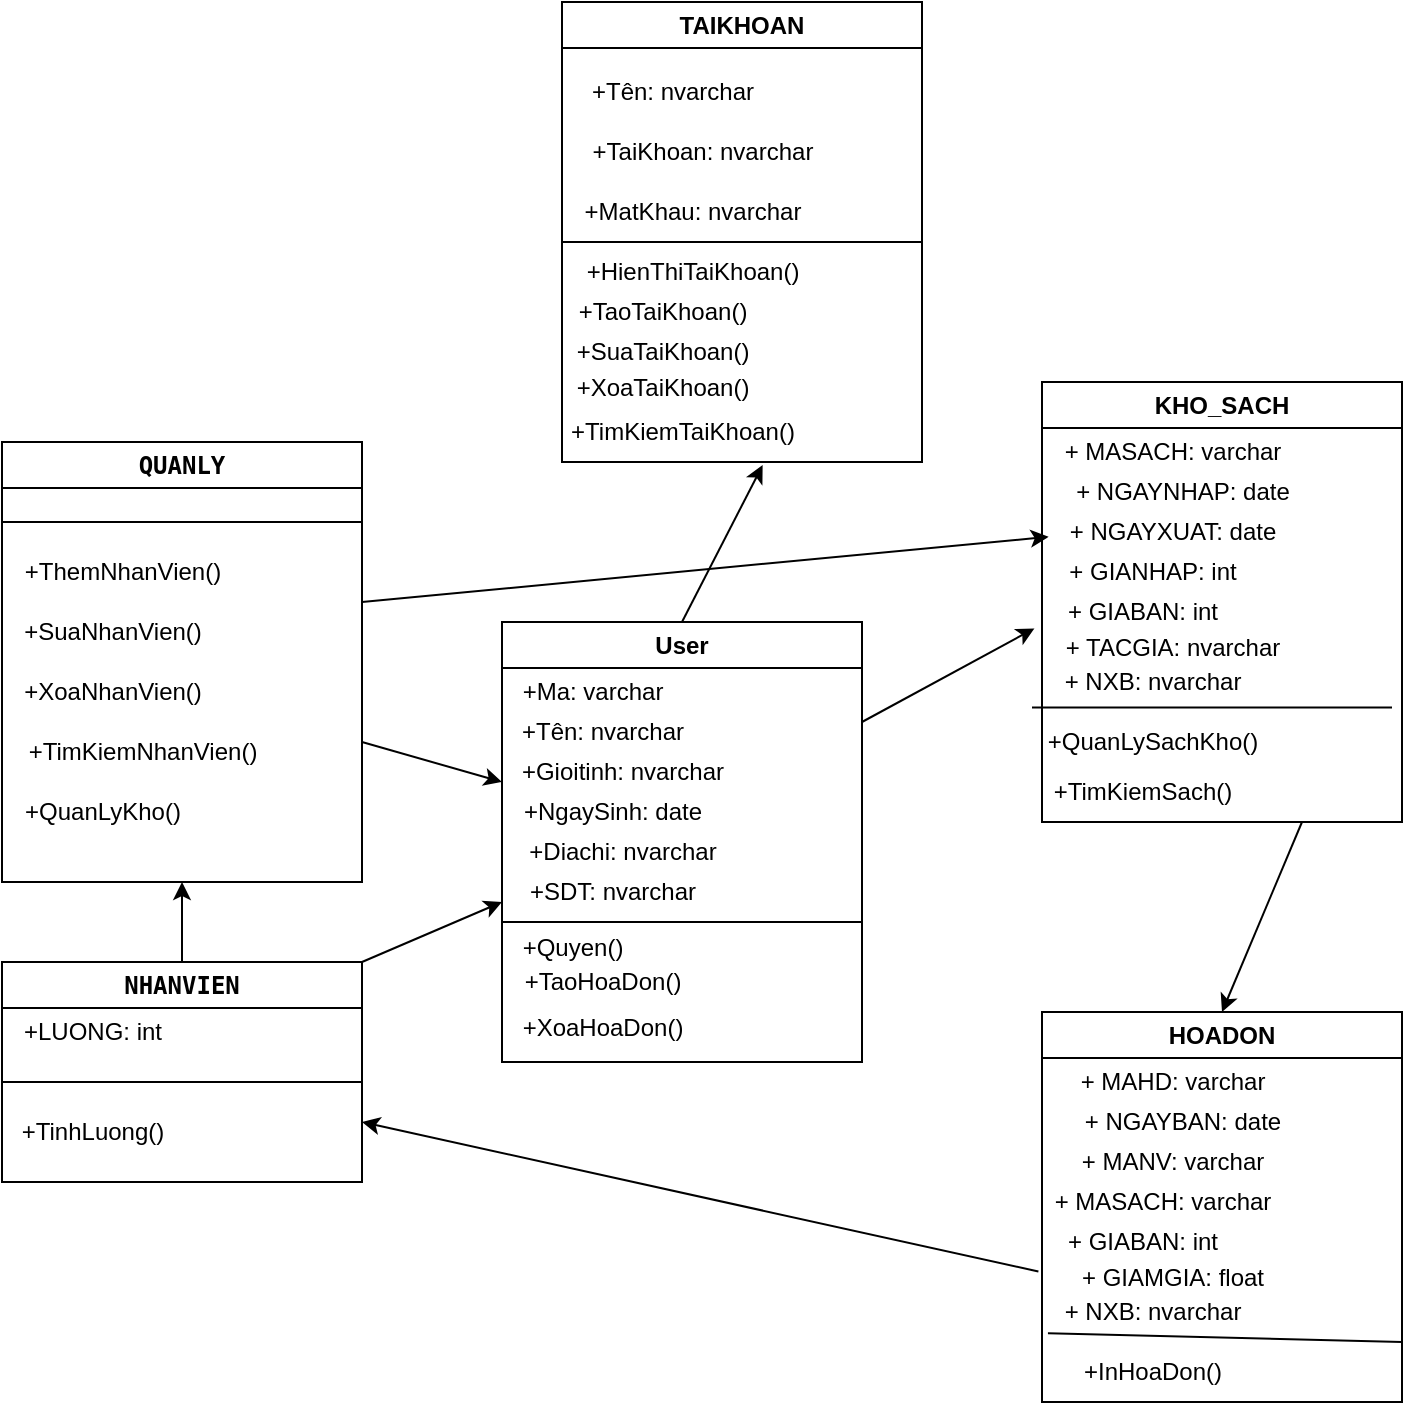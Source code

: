 <mxfile version="26.0.16">
  <diagram name="Trang-1" id="OP2KMPkJWabSAwKwx5Qt">
    <mxGraphModel dx="1515" dy="768" grid="1" gridSize="10" guides="1" tooltips="1" connect="1" arrows="1" fold="1" page="1" pageScale="1" pageWidth="827" pageHeight="1169" math="0" shadow="0">
      <root>
        <mxCell id="0" />
        <mxCell id="1" parent="0" />
        <mxCell id="b0VD2NNhaknwqCZAOGgq-1" value="User" style="swimlane;whiteSpace=wrap;html=1;" vertex="1" parent="1">
          <mxGeometry x="360" y="390" width="180" height="220" as="geometry" />
        </mxCell>
        <mxCell id="b0VD2NNhaknwqCZAOGgq-2" value="+Ma: varchar" style="text;html=1;align=center;verticalAlign=middle;resizable=0;points=[];autosize=1;strokeColor=none;fillColor=none;" vertex="1" parent="b0VD2NNhaknwqCZAOGgq-1">
          <mxGeometry y="20" width="90" height="30" as="geometry" />
        </mxCell>
        <mxCell id="b0VD2NNhaknwqCZAOGgq-3" value="+Tên: nvarchar" style="text;html=1;align=center;verticalAlign=middle;resizable=0;points=[];autosize=1;strokeColor=none;fillColor=none;" vertex="1" parent="b0VD2NNhaknwqCZAOGgq-1">
          <mxGeometry y="40" width="100" height="30" as="geometry" />
        </mxCell>
        <mxCell id="b0VD2NNhaknwqCZAOGgq-7" value="+Gioitinh: nvarchar" style="text;html=1;align=center;verticalAlign=middle;resizable=0;points=[];autosize=1;strokeColor=none;fillColor=none;" vertex="1" parent="b0VD2NNhaknwqCZAOGgq-1">
          <mxGeometry y="60" width="120" height="30" as="geometry" />
        </mxCell>
        <mxCell id="b0VD2NNhaknwqCZAOGgq-8" value="+NgaySinh: date" style="text;html=1;align=center;verticalAlign=middle;resizable=0;points=[];autosize=1;strokeColor=none;fillColor=none;" vertex="1" parent="b0VD2NNhaknwqCZAOGgq-1">
          <mxGeometry y="80" width="110" height="30" as="geometry" />
        </mxCell>
        <mxCell id="b0VD2NNhaknwqCZAOGgq-9" value="+Diachi: nvarchar" style="text;html=1;align=center;verticalAlign=middle;resizable=0;points=[];autosize=1;strokeColor=none;fillColor=none;" vertex="1" parent="b0VD2NNhaknwqCZAOGgq-1">
          <mxGeometry y="100" width="120" height="30" as="geometry" />
        </mxCell>
        <mxCell id="b0VD2NNhaknwqCZAOGgq-12" value="+SDT: nvarchar" style="text;html=1;align=center;verticalAlign=middle;resizable=0;points=[];autosize=1;strokeColor=none;fillColor=none;" vertex="1" parent="b0VD2NNhaknwqCZAOGgq-1">
          <mxGeometry y="120" width="110" height="30" as="geometry" />
        </mxCell>
        <mxCell id="b0VD2NNhaknwqCZAOGgq-14" value="+Quyen()" style="text;html=1;align=center;verticalAlign=middle;resizable=0;points=[];autosize=1;strokeColor=none;fillColor=none;" vertex="1" parent="b0VD2NNhaknwqCZAOGgq-1">
          <mxGeometry y="148" width="70" height="30" as="geometry" />
        </mxCell>
        <mxCell id="b0VD2NNhaknwqCZAOGgq-13" value="" style="endArrow=none;html=1;rounded=0;entryX=1;entryY=0.75;entryDx=0;entryDy=0;exitX=0;exitY=0.75;exitDx=0;exitDy=0;" edge="1" parent="b0VD2NNhaknwqCZAOGgq-1">
          <mxGeometry width="50" height="50" relative="1" as="geometry">
            <mxPoint y="150" as="sourcePoint" />
            <mxPoint x="180" y="150" as="targetPoint" />
          </mxGeometry>
        </mxCell>
        <mxCell id="b0VD2NNhaknwqCZAOGgq-15" value="+TaoHoaDon()" style="text;html=1;align=center;verticalAlign=middle;resizable=0;points=[];autosize=1;strokeColor=none;fillColor=none;" vertex="1" parent="b0VD2NNhaknwqCZAOGgq-1">
          <mxGeometry y="165" width="100" height="30" as="geometry" />
        </mxCell>
        <mxCell id="b0VD2NNhaknwqCZAOGgq-17" value="+XoaHoaDon()" style="text;html=1;align=center;verticalAlign=middle;resizable=0;points=[];autosize=1;strokeColor=none;fillColor=none;" vertex="1" parent="b0VD2NNhaknwqCZAOGgq-1">
          <mxGeometry y="188" width="100" height="30" as="geometry" />
        </mxCell>
        <mxCell id="b0VD2NNhaknwqCZAOGgq-18" value="&lt;strong data-end=&quot;633&quot; data-start=&quot;615&quot;&gt;&lt;code data-end=&quot;631&quot; data-start=&quot;621&quot;&gt;NHANVIEN&lt;/code&gt;&lt;/strong&gt;" style="swimlane;whiteSpace=wrap;html=1;" vertex="1" parent="1">
          <mxGeometry x="110" y="560" width="180" height="110" as="geometry" />
        </mxCell>
        <mxCell id="b0VD2NNhaknwqCZAOGgq-19" value="+LUONG: int" style="text;html=1;align=center;verticalAlign=middle;resizable=0;points=[];autosize=1;strokeColor=none;fillColor=none;" vertex="1" parent="b0VD2NNhaknwqCZAOGgq-18">
          <mxGeometry y="20" width="90" height="30" as="geometry" />
        </mxCell>
        <mxCell id="b0VD2NNhaknwqCZAOGgq-26" value="" style="endArrow=none;html=1;rounded=0;entryX=1;entryY=0.75;entryDx=0;entryDy=0;exitX=0;exitY=0.75;exitDx=0;exitDy=0;" edge="1" parent="b0VD2NNhaknwqCZAOGgq-18">
          <mxGeometry width="50" height="50" relative="1" as="geometry">
            <mxPoint y="60" as="sourcePoint" />
            <mxPoint x="180" y="60" as="targetPoint" />
          </mxGeometry>
        </mxCell>
        <mxCell id="b0VD2NNhaknwqCZAOGgq-27" value="+TinhLuong()" style="text;html=1;align=center;verticalAlign=middle;resizable=0;points=[];autosize=1;strokeColor=none;fillColor=none;" vertex="1" parent="b0VD2NNhaknwqCZAOGgq-18">
          <mxGeometry y="70" width="90" height="30" as="geometry" />
        </mxCell>
        <mxCell id="b0VD2NNhaknwqCZAOGgq-30" value="&lt;strong data-end=&quot;755&quot; data-start=&quot;739&quot;&gt;&lt;code data-end=&quot;753&quot; data-start=&quot;745&quot;&gt;QUANLY&lt;/code&gt;&lt;/strong&gt;" style="swimlane;whiteSpace=wrap;html=1;" vertex="1" parent="1">
          <mxGeometry x="110" y="300" width="180" height="220" as="geometry" />
        </mxCell>
        <mxCell id="b0VD2NNhaknwqCZAOGgq-37" value="+SuaNhanVien()" style="text;html=1;align=center;verticalAlign=middle;resizable=0;points=[];autosize=1;strokeColor=none;fillColor=none;" vertex="1" parent="b0VD2NNhaknwqCZAOGgq-30">
          <mxGeometry y="80" width="110" height="30" as="geometry" />
        </mxCell>
        <mxCell id="b0VD2NNhaknwqCZAOGgq-38" value="" style="endArrow=none;html=1;rounded=0;entryX=1;entryY=0.75;entryDx=0;entryDy=0;exitX=0;exitY=0.75;exitDx=0;exitDy=0;" edge="1" parent="b0VD2NNhaknwqCZAOGgq-30">
          <mxGeometry width="50" height="50" relative="1" as="geometry">
            <mxPoint y="40" as="sourcePoint" />
            <mxPoint x="180" y="40" as="targetPoint" />
          </mxGeometry>
        </mxCell>
        <mxCell id="b0VD2NNhaknwqCZAOGgq-39" value="+ThemNhanVien()" style="text;html=1;align=center;verticalAlign=middle;resizable=0;points=[];autosize=1;strokeColor=none;fillColor=none;" vertex="1" parent="b0VD2NNhaknwqCZAOGgq-30">
          <mxGeometry y="50" width="120" height="30" as="geometry" />
        </mxCell>
        <mxCell id="b0VD2NNhaknwqCZAOGgq-40" value="+XoaNhanVien()" style="text;html=1;align=center;verticalAlign=middle;resizable=0;points=[];autosize=1;strokeColor=none;fillColor=none;" vertex="1" parent="b0VD2NNhaknwqCZAOGgq-30">
          <mxGeometry y="110" width="110" height="30" as="geometry" />
        </mxCell>
        <mxCell id="b0VD2NNhaknwqCZAOGgq-41" value="+TimKiemNhanVien()" style="text;html=1;align=center;verticalAlign=middle;resizable=0;points=[];autosize=1;strokeColor=none;fillColor=none;" vertex="1" parent="b0VD2NNhaknwqCZAOGgq-30">
          <mxGeometry y="140" width="140" height="30" as="geometry" />
        </mxCell>
        <mxCell id="b0VD2NNhaknwqCZAOGgq-42" value="+QuanLyKho()" style="text;html=1;align=center;verticalAlign=middle;resizable=0;points=[];autosize=1;strokeColor=none;fillColor=none;" vertex="1" parent="b0VD2NNhaknwqCZAOGgq-30">
          <mxGeometry y="170" width="100" height="30" as="geometry" />
        </mxCell>
        <mxCell id="b0VD2NNhaknwqCZAOGgq-43" value="" style="endArrow=classic;html=1;rounded=0;entryX=0;entryY=0;entryDx=0;entryDy=0;entryPerimeter=0;" edge="1" parent="1" target="b0VD2NNhaknwqCZAOGgq-8">
          <mxGeometry width="50" height="50" relative="1" as="geometry">
            <mxPoint x="290" y="450" as="sourcePoint" />
            <mxPoint x="450" y="470" as="targetPoint" />
          </mxGeometry>
        </mxCell>
        <mxCell id="b0VD2NNhaknwqCZAOGgq-47" value="" style="endArrow=classic;html=1;rounded=0;entryX=0;entryY=0;entryDx=0;entryDy=0;entryPerimeter=0;exitX=1;exitY=0;exitDx=0;exitDy=0;" edge="1" parent="1" source="b0VD2NNhaknwqCZAOGgq-18">
          <mxGeometry width="50" height="50" relative="1" as="geometry">
            <mxPoint x="290" y="510" as="sourcePoint" />
            <mxPoint x="360" y="530" as="targetPoint" />
          </mxGeometry>
        </mxCell>
        <mxCell id="b0VD2NNhaknwqCZAOGgq-49" value="KHO_SACH" style="swimlane;whiteSpace=wrap;html=1;" vertex="1" parent="1">
          <mxGeometry x="630" y="270" width="180" height="220" as="geometry" />
        </mxCell>
        <mxCell id="b0VD2NNhaknwqCZAOGgq-50" value="+ MASACH: varchar" style="text;html=1;align=center;verticalAlign=middle;resizable=0;points=[];autosize=1;strokeColor=none;fillColor=none;" vertex="1" parent="b0VD2NNhaknwqCZAOGgq-49">
          <mxGeometry y="20" width="130" height="30" as="geometry" />
        </mxCell>
        <mxCell id="b0VD2NNhaknwqCZAOGgq-51" value="+ NGAYNHAP: date" style="text;html=1;align=center;verticalAlign=middle;resizable=0;points=[];autosize=1;strokeColor=none;fillColor=none;" vertex="1" parent="b0VD2NNhaknwqCZAOGgq-49">
          <mxGeometry x="5" y="40" width="130" height="30" as="geometry" />
        </mxCell>
        <mxCell id="b0VD2NNhaknwqCZAOGgq-52" value="+ NGAYXUAT: date" style="text;html=1;align=center;verticalAlign=middle;resizable=0;points=[];autosize=1;strokeColor=none;fillColor=none;" vertex="1" parent="b0VD2NNhaknwqCZAOGgq-49">
          <mxGeometry y="60" width="130" height="30" as="geometry" />
        </mxCell>
        <mxCell id="b0VD2NNhaknwqCZAOGgq-53" value="+ GIANHAP: int" style="text;html=1;align=center;verticalAlign=middle;resizable=0;points=[];autosize=1;strokeColor=none;fillColor=none;" vertex="1" parent="b0VD2NNhaknwqCZAOGgq-49">
          <mxGeometry y="80" width="110" height="30" as="geometry" />
        </mxCell>
        <mxCell id="b0VD2NNhaknwqCZAOGgq-54" value="+ GIABAN: int" style="text;html=1;align=center;verticalAlign=middle;resizable=0;points=[];autosize=1;strokeColor=none;fillColor=none;" vertex="1" parent="b0VD2NNhaknwqCZAOGgq-49">
          <mxGeometry y="100" width="100" height="30" as="geometry" />
        </mxCell>
        <mxCell id="b0VD2NNhaknwqCZAOGgq-55" value="+ TACGIA: nvarchar" style="text;html=1;align=center;verticalAlign=middle;resizable=0;points=[];autosize=1;strokeColor=none;fillColor=none;" vertex="1" parent="b0VD2NNhaknwqCZAOGgq-49">
          <mxGeometry y="118" width="130" height="30" as="geometry" />
        </mxCell>
        <mxCell id="b0VD2NNhaknwqCZAOGgq-57" value="" style="endArrow=none;html=1;rounded=0;entryX=1;entryY=0.75;entryDx=0;entryDy=0;exitX=0;exitY=0.75;exitDx=0;exitDy=0;" edge="1" parent="b0VD2NNhaknwqCZAOGgq-49">
          <mxGeometry width="50" height="50" relative="1" as="geometry">
            <mxPoint x="-5" y="162.71" as="sourcePoint" />
            <mxPoint x="175" y="162.71" as="targetPoint" />
          </mxGeometry>
        </mxCell>
        <mxCell id="b0VD2NNhaknwqCZAOGgq-59" value="+QuanLySachKho()" style="text;html=1;align=center;verticalAlign=middle;resizable=0;points=[];autosize=1;strokeColor=none;fillColor=none;" vertex="1" parent="b0VD2NNhaknwqCZAOGgq-49">
          <mxGeometry x="-10" y="165" width="130" height="30" as="geometry" />
        </mxCell>
        <mxCell id="b0VD2NNhaknwqCZAOGgq-62" value="+ NXB: nvarchar" style="text;html=1;align=center;verticalAlign=middle;resizable=0;points=[];autosize=1;strokeColor=none;fillColor=none;" vertex="1" parent="b0VD2NNhaknwqCZAOGgq-49">
          <mxGeometry y="135" width="110" height="30" as="geometry" />
        </mxCell>
        <mxCell id="b0VD2NNhaknwqCZAOGgq-63" value="+TimKiemSach()" style="text;html=1;align=center;verticalAlign=middle;resizable=0;points=[];autosize=1;strokeColor=none;fillColor=none;" vertex="1" parent="b0VD2NNhaknwqCZAOGgq-49">
          <mxGeometry x="-5" y="190" width="110" height="30" as="geometry" />
        </mxCell>
        <mxCell id="b0VD2NNhaknwqCZAOGgq-60" value="" style="endArrow=classic;html=1;rounded=0;entryX=0.5;entryY=1;entryDx=0;entryDy=0;exitX=0.5;exitY=0;exitDx=0;exitDy=0;" edge="1" parent="1" source="b0VD2NNhaknwqCZAOGgq-18" target="b0VD2NNhaknwqCZAOGgq-30">
          <mxGeometry width="50" height="50" relative="1" as="geometry">
            <mxPoint x="400" y="520" as="sourcePoint" />
            <mxPoint x="450" y="470" as="targetPoint" />
          </mxGeometry>
        </mxCell>
        <mxCell id="b0VD2NNhaknwqCZAOGgq-61" value="" style="endArrow=classic;html=1;rounded=0;entryX=-0.029;entryY=0.173;entryDx=0;entryDy=0;entryPerimeter=0;" edge="1" parent="1" target="b0VD2NNhaknwqCZAOGgq-55">
          <mxGeometry width="50" height="50" relative="1" as="geometry">
            <mxPoint x="540" y="440" as="sourcePoint" />
            <mxPoint x="610" y="460" as="targetPoint" />
          </mxGeometry>
        </mxCell>
        <mxCell id="b0VD2NNhaknwqCZAOGgq-64" value="HOADON" style="swimlane;whiteSpace=wrap;html=1;" vertex="1" parent="1">
          <mxGeometry x="630" y="585" width="180" height="195" as="geometry" />
        </mxCell>
        <mxCell id="b0VD2NNhaknwqCZAOGgq-65" value="+ MAHD: varchar" style="text;html=1;align=center;verticalAlign=middle;resizable=0;points=[];autosize=1;strokeColor=none;fillColor=none;" vertex="1" parent="b0VD2NNhaknwqCZAOGgq-64">
          <mxGeometry x="5" y="20" width="120" height="30" as="geometry" />
        </mxCell>
        <mxCell id="b0VD2NNhaknwqCZAOGgq-66" value="+ NGAYBAN: date" style="text;html=1;align=center;verticalAlign=middle;resizable=0;points=[];autosize=1;strokeColor=none;fillColor=none;" vertex="1" parent="b0VD2NNhaknwqCZAOGgq-64">
          <mxGeometry x="10" y="40" width="120" height="30" as="geometry" />
        </mxCell>
        <mxCell id="b0VD2NNhaknwqCZAOGgq-67" value="+ MANV: varchar" style="text;html=1;align=center;verticalAlign=middle;resizable=0;points=[];autosize=1;strokeColor=none;fillColor=none;" vertex="1" parent="b0VD2NNhaknwqCZAOGgq-64">
          <mxGeometry x="10" y="60" width="110" height="30" as="geometry" />
        </mxCell>
        <mxCell id="b0VD2NNhaknwqCZAOGgq-68" value="+ MASACH: varchar" style="text;html=1;align=center;verticalAlign=middle;resizable=0;points=[];autosize=1;strokeColor=none;fillColor=none;" vertex="1" parent="b0VD2NNhaknwqCZAOGgq-64">
          <mxGeometry x="-5" y="80" width="130" height="30" as="geometry" />
        </mxCell>
        <mxCell id="b0VD2NNhaknwqCZAOGgq-69" value="+ GIABAN: int" style="text;html=1;align=center;verticalAlign=middle;resizable=0;points=[];autosize=1;strokeColor=none;fillColor=none;" vertex="1" parent="b0VD2NNhaknwqCZAOGgq-64">
          <mxGeometry y="100" width="100" height="30" as="geometry" />
        </mxCell>
        <mxCell id="b0VD2NNhaknwqCZAOGgq-70" value="+ GIAMGIA: float" style="text;html=1;align=center;verticalAlign=middle;resizable=0;points=[];autosize=1;strokeColor=none;fillColor=none;" vertex="1" parent="b0VD2NNhaknwqCZAOGgq-64">
          <mxGeometry x="10" y="118" width="110" height="30" as="geometry" />
        </mxCell>
        <mxCell id="b0VD2NNhaknwqCZAOGgq-71" value="" style="endArrow=none;html=1;rounded=0;exitX=0.027;exitY=0.853;exitDx=0;exitDy=0;exitPerimeter=0;" edge="1" parent="b0VD2NNhaknwqCZAOGgq-64" source="b0VD2NNhaknwqCZAOGgq-73">
          <mxGeometry width="50" height="50" relative="1" as="geometry">
            <mxPoint x="-5" y="163" as="sourcePoint" />
            <mxPoint x="180" y="165" as="targetPoint" />
          </mxGeometry>
        </mxCell>
        <mxCell id="b0VD2NNhaknwqCZAOGgq-72" value="+InHoaDon()" style="text;html=1;align=center;verticalAlign=middle;resizable=0;points=[];autosize=1;strokeColor=none;fillColor=none;" vertex="1" parent="b0VD2NNhaknwqCZAOGgq-64">
          <mxGeometry x="10" y="165" width="90" height="30" as="geometry" />
        </mxCell>
        <mxCell id="b0VD2NNhaknwqCZAOGgq-73" value="+ NXB: nvarchar" style="text;html=1;align=center;verticalAlign=middle;resizable=0;points=[];autosize=1;strokeColor=none;fillColor=none;" vertex="1" parent="b0VD2NNhaknwqCZAOGgq-64">
          <mxGeometry y="135" width="110" height="30" as="geometry" />
        </mxCell>
        <mxCell id="b0VD2NNhaknwqCZAOGgq-76" value="" style="endArrow=classic;html=1;rounded=0;exitX=-0.018;exitY=0.992;exitDx=0;exitDy=0;exitPerimeter=0;" edge="1" parent="1" source="b0VD2NNhaknwqCZAOGgq-69">
          <mxGeometry width="50" height="50" relative="1" as="geometry">
            <mxPoint x="380" y="770" as="sourcePoint" />
            <mxPoint x="290" y="640" as="targetPoint" />
          </mxGeometry>
        </mxCell>
        <mxCell id="b0VD2NNhaknwqCZAOGgq-77" value="TAIKHOAN" style="swimlane;whiteSpace=wrap;html=1;" vertex="1" parent="1">
          <mxGeometry x="390" y="80" width="180" height="230" as="geometry" />
        </mxCell>
        <mxCell id="b0VD2NNhaknwqCZAOGgq-79" value="+Tên: nvarchar" style="text;html=1;align=center;verticalAlign=middle;resizable=0;points=[];autosize=1;strokeColor=none;fillColor=none;" vertex="1" parent="b0VD2NNhaknwqCZAOGgq-77">
          <mxGeometry x="5" y="30" width="100" height="30" as="geometry" />
        </mxCell>
        <mxCell id="b0VD2NNhaknwqCZAOGgq-80" value="+TaiKhoan: nvarchar" style="text;html=1;align=center;verticalAlign=middle;resizable=0;points=[];autosize=1;strokeColor=none;fillColor=none;" vertex="1" parent="b0VD2NNhaknwqCZAOGgq-77">
          <mxGeometry x="5" y="60" width="130" height="30" as="geometry" />
        </mxCell>
        <mxCell id="b0VD2NNhaknwqCZAOGgq-83" value="+MatKhau: nvarchar" style="text;html=1;align=center;verticalAlign=middle;resizable=0;points=[];autosize=1;strokeColor=none;fillColor=none;" vertex="1" parent="b0VD2NNhaknwqCZAOGgq-77">
          <mxGeometry y="90" width="130" height="30" as="geometry" />
        </mxCell>
        <mxCell id="b0VD2NNhaknwqCZAOGgq-84" value="+HienThiTaiKhoan()" style="text;html=1;align=center;verticalAlign=middle;resizable=0;points=[];autosize=1;strokeColor=none;fillColor=none;" vertex="1" parent="b0VD2NNhaknwqCZAOGgq-77">
          <mxGeometry y="120" width="130" height="30" as="geometry" />
        </mxCell>
        <mxCell id="b0VD2NNhaknwqCZAOGgq-85" value="" style="endArrow=none;html=1;rounded=0;entryX=1;entryY=0.75;entryDx=0;entryDy=0;exitX=0;exitY=0.75;exitDx=0;exitDy=0;" edge="1" parent="b0VD2NNhaknwqCZAOGgq-77">
          <mxGeometry width="50" height="50" relative="1" as="geometry">
            <mxPoint y="120" as="sourcePoint" />
            <mxPoint x="180" y="120" as="targetPoint" />
          </mxGeometry>
        </mxCell>
        <mxCell id="b0VD2NNhaknwqCZAOGgq-86" value="+TaoTaiKhoan()" style="text;html=1;align=center;verticalAlign=middle;resizable=0;points=[];autosize=1;strokeColor=none;fillColor=none;" vertex="1" parent="b0VD2NNhaknwqCZAOGgq-77">
          <mxGeometry x="-5" y="140" width="110" height="30" as="geometry" />
        </mxCell>
        <mxCell id="b0VD2NNhaknwqCZAOGgq-87" value="+SuaTaiKhoan()" style="text;html=1;align=center;verticalAlign=middle;resizable=0;points=[];autosize=1;strokeColor=none;fillColor=none;" vertex="1" parent="b0VD2NNhaknwqCZAOGgq-77">
          <mxGeometry x="-5" y="160" width="110" height="30" as="geometry" />
        </mxCell>
        <mxCell id="b0VD2NNhaknwqCZAOGgq-90" value="+XoaTaiKhoan()" style="text;html=1;align=center;verticalAlign=middle;resizable=0;points=[];autosize=1;strokeColor=none;fillColor=none;" vertex="1" parent="b0VD2NNhaknwqCZAOGgq-77">
          <mxGeometry x="-5" y="178" width="110" height="30" as="geometry" />
        </mxCell>
        <mxCell id="b0VD2NNhaknwqCZAOGgq-91" value="+TimKiemTaiKhoan()" style="text;html=1;align=center;verticalAlign=middle;resizable=0;points=[];autosize=1;strokeColor=none;fillColor=none;" vertex="1" parent="b0VD2NNhaknwqCZAOGgq-77">
          <mxGeometry x="-10" y="200" width="140" height="30" as="geometry" />
        </mxCell>
        <mxCell id="b0VD2NNhaknwqCZAOGgq-92" value="" style="endArrow=classic;html=1;rounded=0;entryX=0.788;entryY=1.052;entryDx=0;entryDy=0;entryPerimeter=0;exitX=0.5;exitY=0;exitDx=0;exitDy=0;" edge="1" parent="1" source="b0VD2NNhaknwqCZAOGgq-1" target="b0VD2NNhaknwqCZAOGgq-91">
          <mxGeometry width="50" height="50" relative="1" as="geometry">
            <mxPoint x="400" y="490" as="sourcePoint" />
            <mxPoint x="450" y="440" as="targetPoint" />
          </mxGeometry>
        </mxCell>
        <mxCell id="b0VD2NNhaknwqCZAOGgq-93" value="" style="endArrow=classic;html=1;rounded=0;entryX=0.5;entryY=0;entryDx=0;entryDy=0;" edge="1" parent="1" target="b0VD2NNhaknwqCZAOGgq-64">
          <mxGeometry width="50" height="50" relative="1" as="geometry">
            <mxPoint x="760" y="490" as="sourcePoint" />
            <mxPoint x="260" y="400" as="targetPoint" />
          </mxGeometry>
        </mxCell>
        <mxCell id="b0VD2NNhaknwqCZAOGgq-94" value="" style="endArrow=classic;html=1;rounded=0;entryX=0.03;entryY=-0.086;entryDx=0;entryDy=0;entryPerimeter=0;" edge="1" parent="1" target="b0VD2NNhaknwqCZAOGgq-53">
          <mxGeometry width="50" height="50" relative="1" as="geometry">
            <mxPoint x="290" y="380" as="sourcePoint" />
            <mxPoint x="636" y="403" as="targetPoint" />
          </mxGeometry>
        </mxCell>
      </root>
    </mxGraphModel>
  </diagram>
</mxfile>
